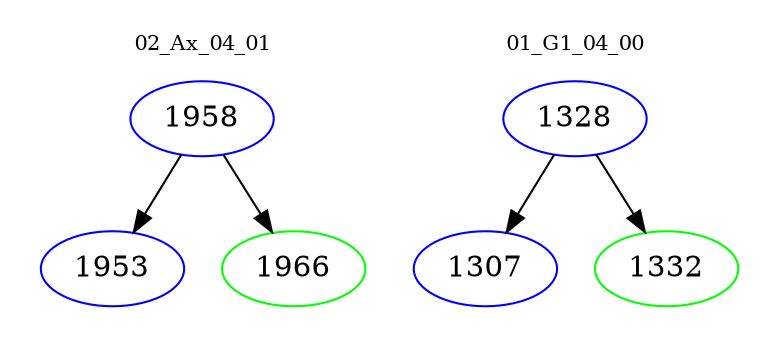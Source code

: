 digraph{
subgraph cluster_0 {
color = white
label = "02_Ax_04_01";
fontsize=10;
T0_1958 [label="1958", color="blue"]
T0_1958 -> T0_1953 [color="black"]
T0_1953 [label="1953", color="blue"]
T0_1958 -> T0_1966 [color="black"]
T0_1966 [label="1966", color="green"]
}
subgraph cluster_1 {
color = white
label = "01_G1_04_00";
fontsize=10;
T1_1328 [label="1328", color="blue"]
T1_1328 -> T1_1307 [color="black"]
T1_1307 [label="1307", color="blue"]
T1_1328 -> T1_1332 [color="black"]
T1_1332 [label="1332", color="green"]
}
}
